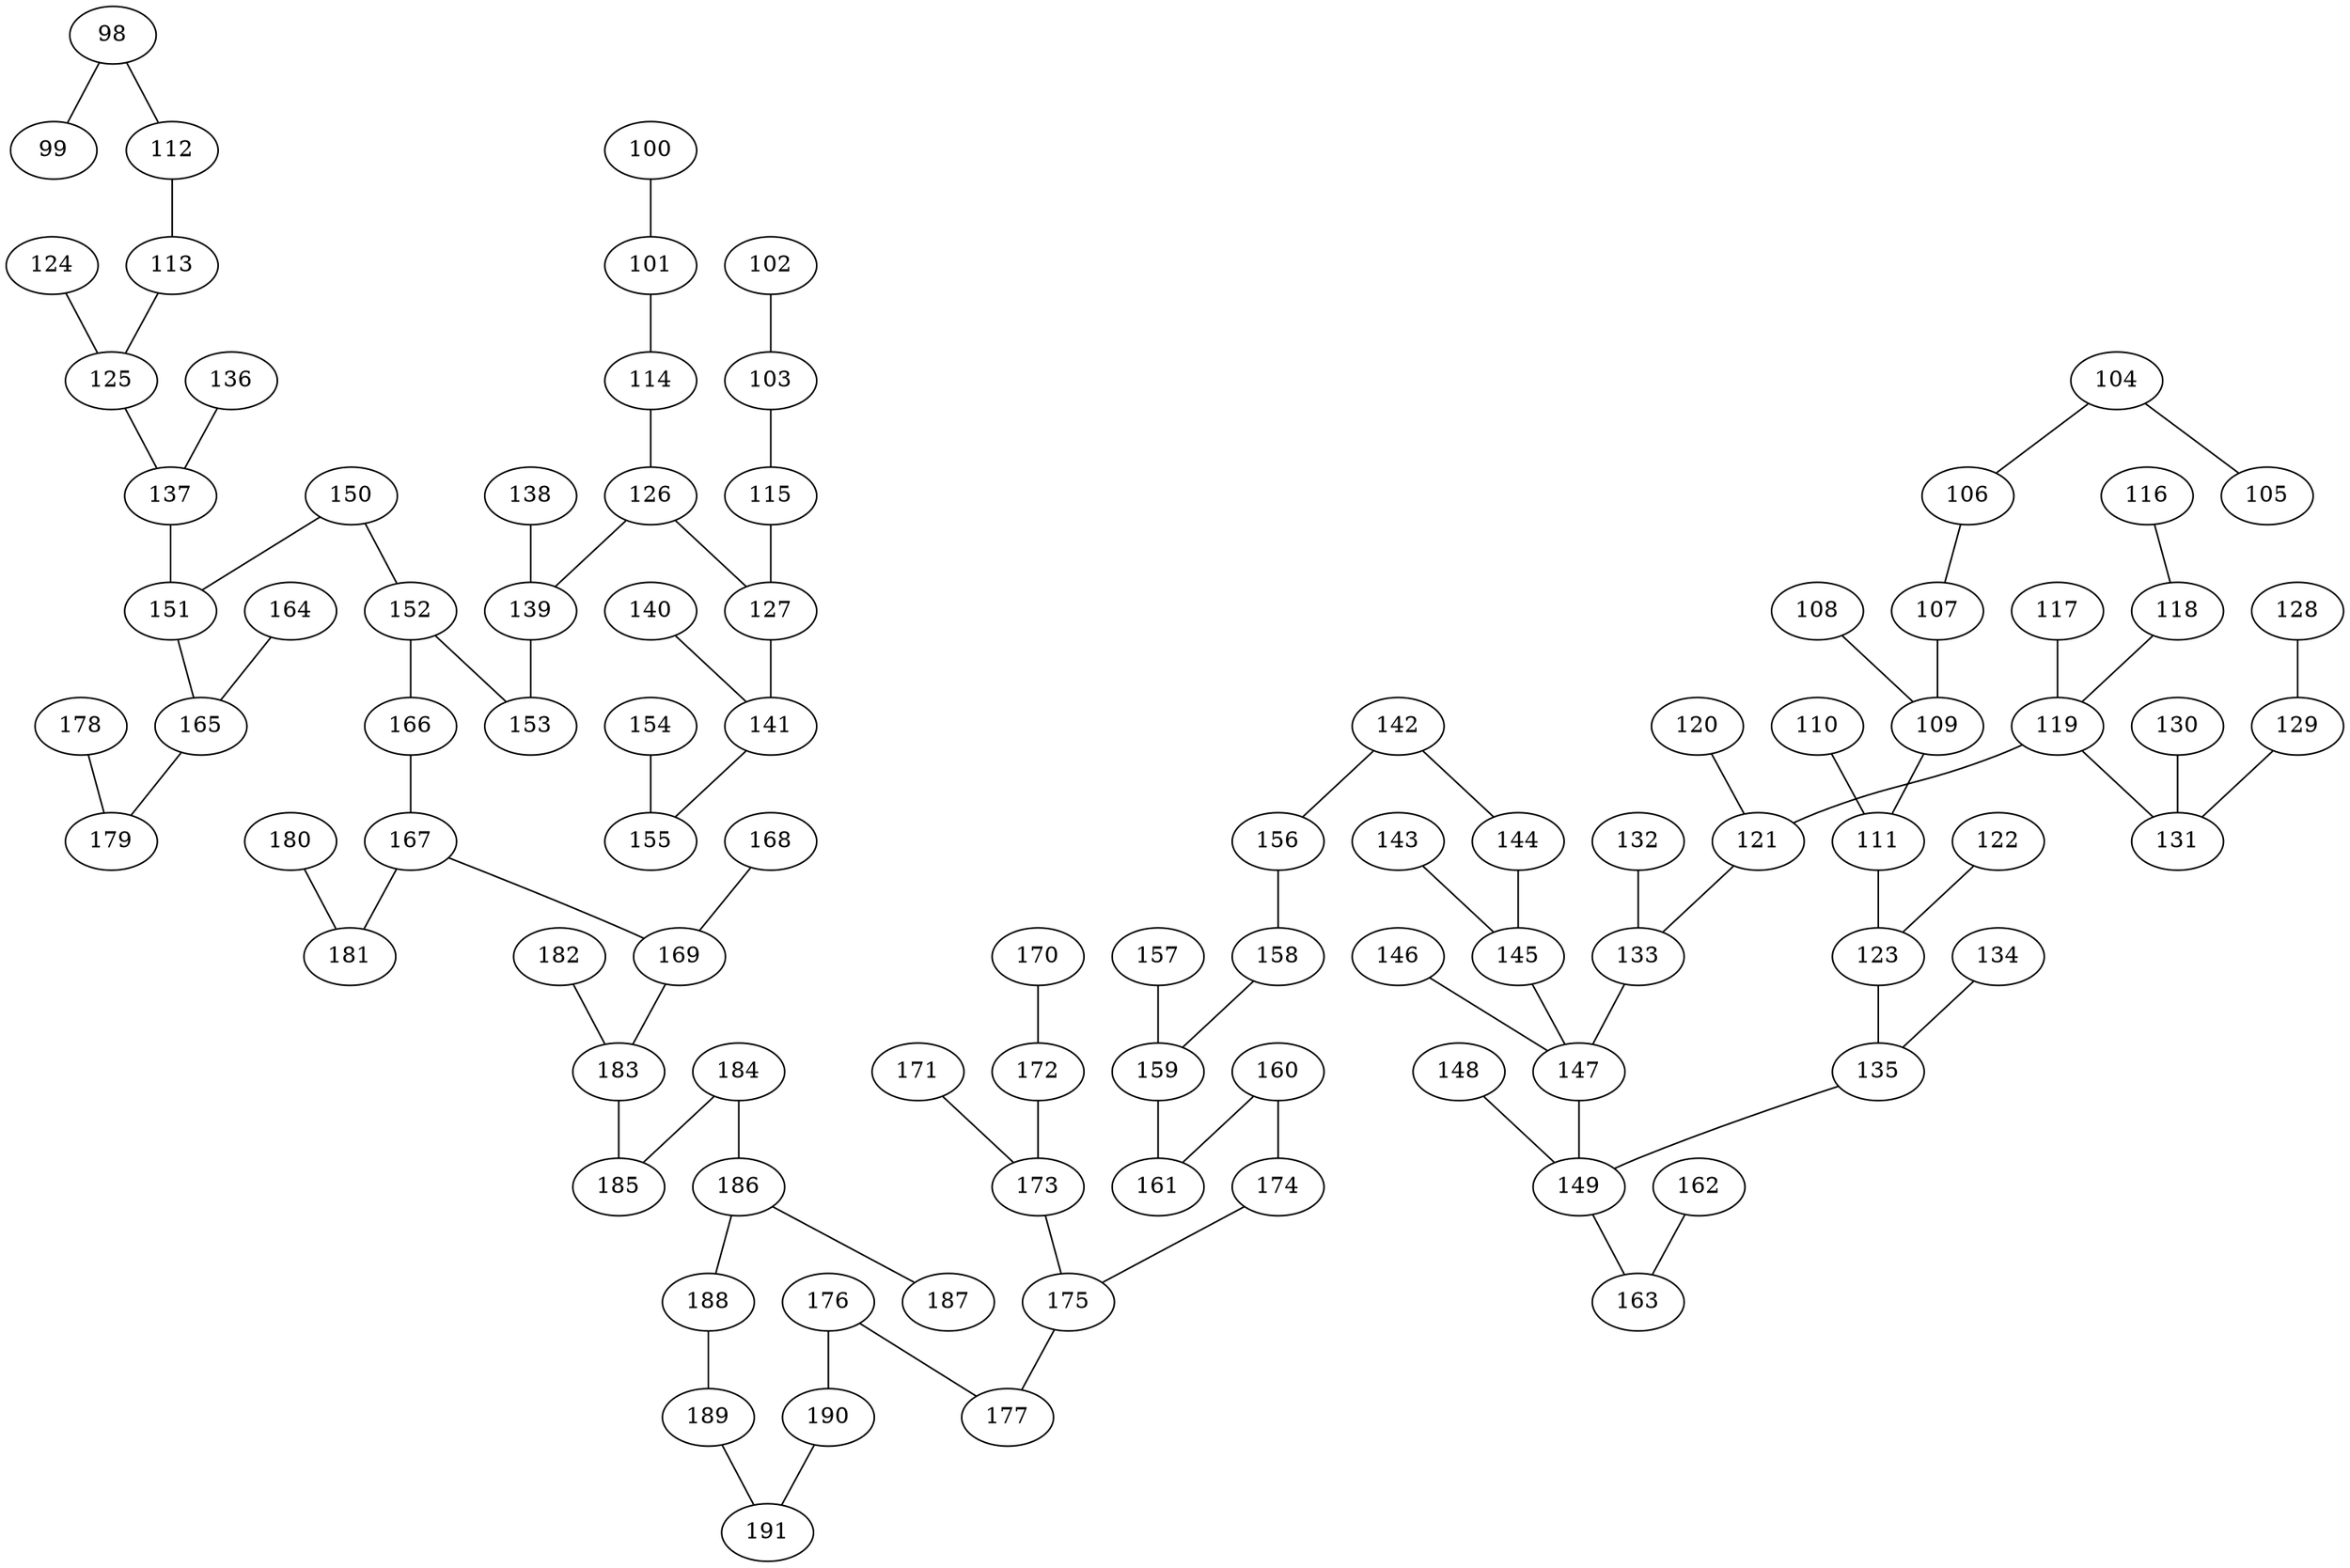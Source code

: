 graph {
98 -- 99
100 -- 101
104 -- 106
110 -- 111
152 -- 153
122 -- 123
124 -- 125
150 -- 151
148 -- 149
108 -- 109
120 -- 121
146 -- 147
144 -- 145
140 -- 141
142 -- 144
143 -- 145
190 -- 191
184 -- 186
186 -- 187
188 -- 189
184 -- 185
102 -- 103
106 -- 107
117 -- 119
118 -- 119
182 -- 183
178 -- 179
180 -- 181
138 -- 139
176 -- 177
174 -- 175
116 -- 118
136 -- 137
172 -- 173
171 -- 173
134 -- 135
170 -- 172
168 -- 169
104 -- 105
132 -- 133
166 -- 167
164 -- 165
130 -- 131
162 -- 163
160 -- 161
112 -- 113
128 -- 129
129 -- 131
157 -- 159
158 -- 159
156 -- 158
154 -- 155
123 -- 135
186 -- 188
145 -- 147
121 -- 133
119 -- 121
119 -- 131
107 -- 109
173 -- 175
115 -- 127
114 -- 126
159 -- 161
113 -- 125
126 -- 139
125 -- 137
149 -- 163
142 -- 156
141 -- 155
139 -- 153
137 -- 151
135 -- 149
133 -- 147
127 -- 141
189 -- 191
109 -- 111
147 -- 149
176 -- 190
175 -- 177
169 -- 183
167 -- 181
165 -- 179
111 -- 123
98 -- 112
103 -- 115
101 -- 114
126 -- 127
152 -- 166
151 -- 165
160 -- 174
167 -- 169
150 -- 152
183 -- 185
}